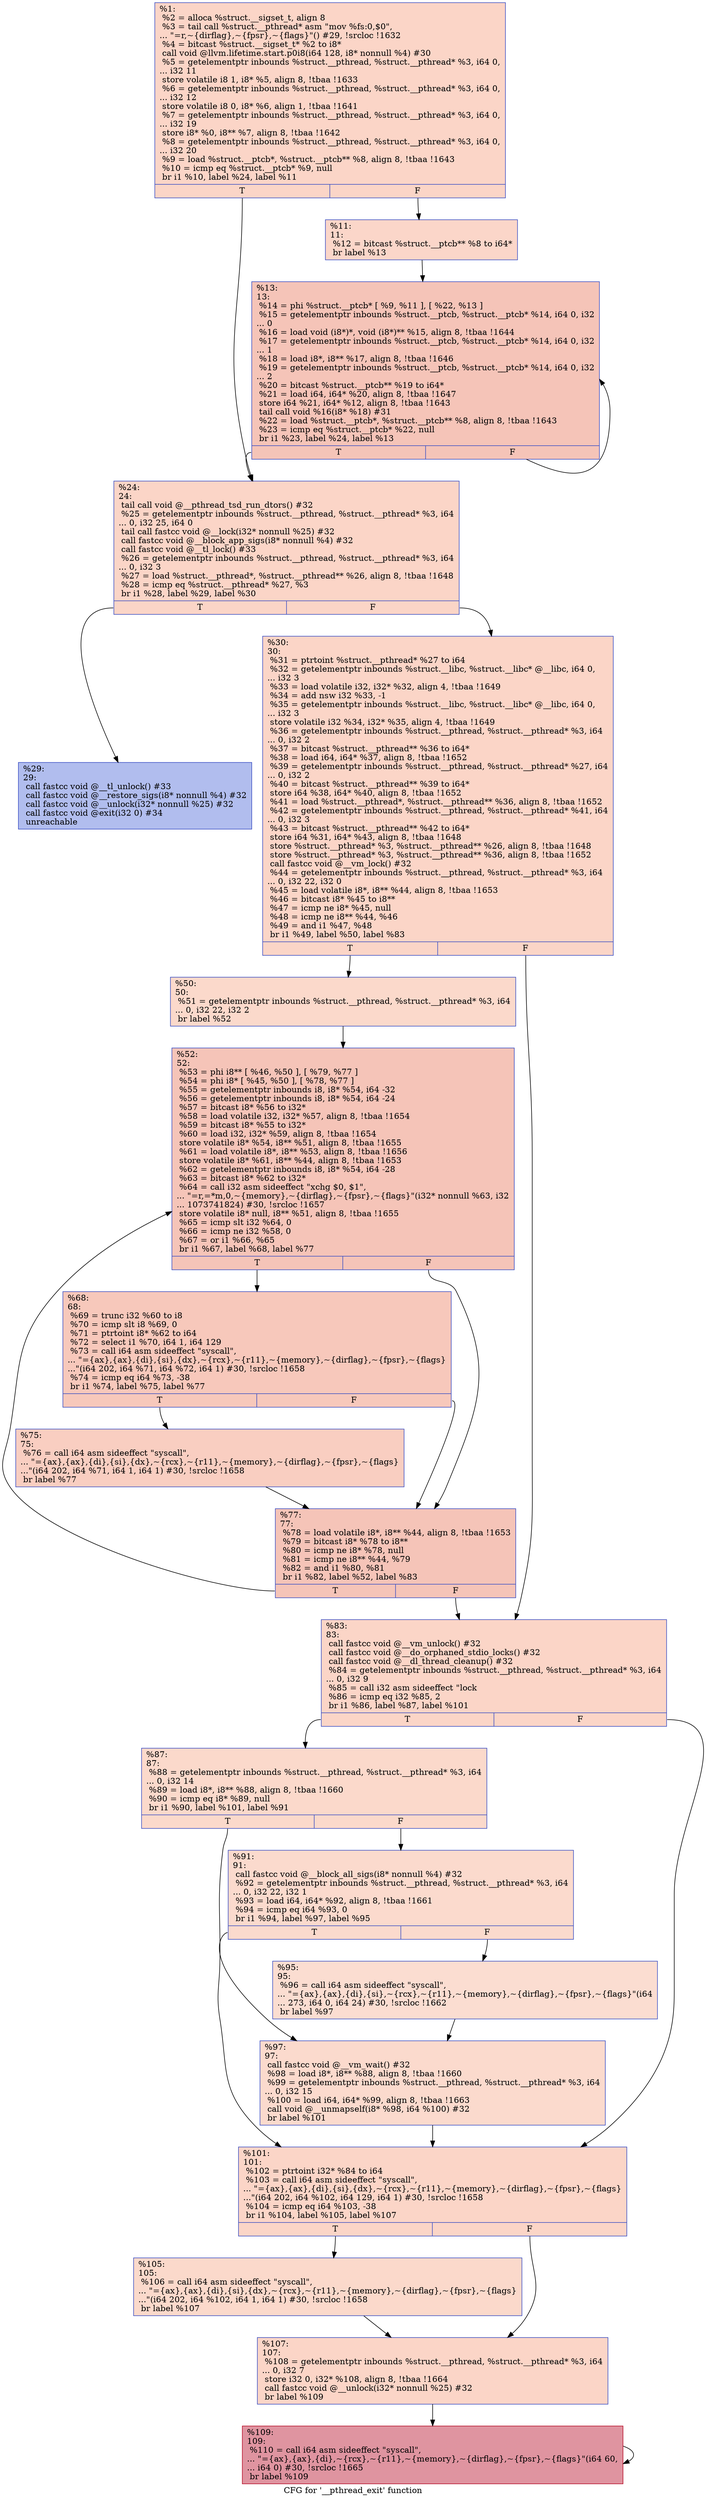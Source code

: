 digraph "CFG for '__pthread_exit' function" {
	label="CFG for '__pthread_exit' function";

	Node0x1748a20 [shape=record,color="#3d50c3ff", style=filled, fillcolor="#f5a08170",label="{%1:\l  %2 = alloca %struct.__sigset_t, align 8\l  %3 = tail call %struct.__pthread* asm \"mov %fs:0,$0\",\l... \"=r,~\{dirflag\},~\{fpsr\},~\{flags\}\"() #29, !srcloc !1632\l  %4 = bitcast %struct.__sigset_t* %2 to i8*\l  call void @llvm.lifetime.start.p0i8(i64 128, i8* nonnull %4) #30\l  %5 = getelementptr inbounds %struct.__pthread, %struct.__pthread* %3, i64 0,\l... i32 11\l  store volatile i8 1, i8* %5, align 8, !tbaa !1633\l  %6 = getelementptr inbounds %struct.__pthread, %struct.__pthread* %3, i64 0,\l... i32 12\l  store volatile i8 0, i8* %6, align 1, !tbaa !1641\l  %7 = getelementptr inbounds %struct.__pthread, %struct.__pthread* %3, i64 0,\l... i32 19\l  store i8* %0, i8** %7, align 8, !tbaa !1642\l  %8 = getelementptr inbounds %struct.__pthread, %struct.__pthread* %3, i64 0,\l... i32 20\l  %9 = load %struct.__ptcb*, %struct.__ptcb** %8, align 8, !tbaa !1643\l  %10 = icmp eq %struct.__ptcb* %9, null\l  br i1 %10, label %24, label %11\l|{<s0>T|<s1>F}}"];
	Node0x1748a20:s0 -> Node0x1749450;
	Node0x1748a20:s1 -> Node0x17493b0;
	Node0x17493b0 [shape=record,color="#3d50c3ff", style=filled, fillcolor="#f6a38570",label="{%11:\l11:                                               \l  %12 = bitcast %struct.__ptcb** %8 to i64*\l  br label %13\l}"];
	Node0x17493b0 -> Node0x1749400;
	Node0x1749400 [shape=record,color="#3d50c3ff", style=filled, fillcolor="#e97a5f70",label="{%13:\l13:                                               \l  %14 = phi %struct.__ptcb* [ %9, %11 ], [ %22, %13 ]\l  %15 = getelementptr inbounds %struct.__ptcb, %struct.__ptcb* %14, i64 0, i32\l... 0\l  %16 = load void (i8*)*, void (i8*)** %15, align 8, !tbaa !1644\l  %17 = getelementptr inbounds %struct.__ptcb, %struct.__ptcb* %14, i64 0, i32\l... 1\l  %18 = load i8*, i8** %17, align 8, !tbaa !1646\l  %19 = getelementptr inbounds %struct.__ptcb, %struct.__ptcb* %14, i64 0, i32\l... 2\l  %20 = bitcast %struct.__ptcb** %19 to i64*\l  %21 = load i64, i64* %20, align 8, !tbaa !1647\l  store i64 %21, i64* %12, align 8, !tbaa !1643\l  tail call void %16(i8* %18) #31\l  %22 = load %struct.__ptcb*, %struct.__ptcb** %8, align 8, !tbaa !1643\l  %23 = icmp eq %struct.__ptcb* %22, null\l  br i1 %23, label %24, label %13\l|{<s0>T|<s1>F}}"];
	Node0x1749400:s0 -> Node0x1749450;
	Node0x1749400:s1 -> Node0x1749400;
	Node0x1749450 [shape=record,color="#3d50c3ff", style=filled, fillcolor="#f5a08170",label="{%24:\l24:                                               \l  tail call void @__pthread_tsd_run_dtors() #32\l  %25 = getelementptr inbounds %struct.__pthread, %struct.__pthread* %3, i64\l... 0, i32 25, i64 0\l  tail call fastcc void @__lock(i32* nonnull %25) #32\l  call fastcc void @__block_app_sigs(i8* nonnull %4) #32\l  call fastcc void @__tl_lock() #33\l  %26 = getelementptr inbounds %struct.__pthread, %struct.__pthread* %3, i64\l... 0, i32 3\l  %27 = load %struct.__pthread*, %struct.__pthread** %26, align 8, !tbaa !1648\l  %28 = icmp eq %struct.__pthread* %27, %3\l  br i1 %28, label %29, label %30\l|{<s0>T|<s1>F}}"];
	Node0x1749450:s0 -> Node0x17494a0;
	Node0x1749450:s1 -> Node0x17494f0;
	Node0x17494a0 [shape=record,color="#3d50c3ff", style=filled, fillcolor="#4f69d970",label="{%29:\l29:                                               \l  call fastcc void @__tl_unlock() #33\l  call fastcc void @__restore_sigs(i8* nonnull %4) #32\l  call fastcc void @__unlock(i32* nonnull %25) #32\l  call fastcc void @exit(i32 0) #34\l  unreachable\l}"];
	Node0x17494f0 [shape=record,color="#3d50c3ff", style=filled, fillcolor="#f5a08170",label="{%30:\l30:                                               \l  %31 = ptrtoint %struct.__pthread* %27 to i64\l  %32 = getelementptr inbounds %struct.__libc, %struct.__libc* @__libc, i64 0,\l... i32 3\l  %33 = load volatile i32, i32* %32, align 4, !tbaa !1649\l  %34 = add nsw i32 %33, -1\l  %35 = getelementptr inbounds %struct.__libc, %struct.__libc* @__libc, i64 0,\l... i32 3\l  store volatile i32 %34, i32* %35, align 4, !tbaa !1649\l  %36 = getelementptr inbounds %struct.__pthread, %struct.__pthread* %3, i64\l... 0, i32 2\l  %37 = bitcast %struct.__pthread** %36 to i64*\l  %38 = load i64, i64* %37, align 8, !tbaa !1652\l  %39 = getelementptr inbounds %struct.__pthread, %struct.__pthread* %27, i64\l... 0, i32 2\l  %40 = bitcast %struct.__pthread** %39 to i64*\l  store i64 %38, i64* %40, align 8, !tbaa !1652\l  %41 = load %struct.__pthread*, %struct.__pthread** %36, align 8, !tbaa !1652\l  %42 = getelementptr inbounds %struct.__pthread, %struct.__pthread* %41, i64\l... 0, i32 3\l  %43 = bitcast %struct.__pthread** %42 to i64*\l  store i64 %31, i64* %43, align 8, !tbaa !1648\l  store %struct.__pthread* %3, %struct.__pthread** %26, align 8, !tbaa !1648\l  store %struct.__pthread* %3, %struct.__pthread** %36, align 8, !tbaa !1652\l  call fastcc void @__vm_lock() #32\l  %44 = getelementptr inbounds %struct.__pthread, %struct.__pthread* %3, i64\l... 0, i32 22, i32 0\l  %45 = load volatile i8*, i8** %44, align 8, !tbaa !1653\l  %46 = bitcast i8* %45 to i8**\l  %47 = icmp ne i8* %45, null\l  %48 = icmp ne i8** %44, %46\l  %49 = and i1 %47, %48\l  br i1 %49, label %50, label %83\l|{<s0>T|<s1>F}}"];
	Node0x17494f0:s0 -> Node0x1749540;
	Node0x17494f0:s1 -> Node0x17496d0;
	Node0x1749540 [shape=record,color="#3d50c3ff", style=filled, fillcolor="#f7a88970",label="{%50:\l50:                                               \l  %51 = getelementptr inbounds %struct.__pthread, %struct.__pthread* %3, i64\l... 0, i32 22, i32 2\l  br label %52\l}"];
	Node0x1749540 -> Node0x1749590;
	Node0x1749590 [shape=record,color="#3d50c3ff", style=filled, fillcolor="#e97a5f70",label="{%52:\l52:                                               \l  %53 = phi i8** [ %46, %50 ], [ %79, %77 ]\l  %54 = phi i8* [ %45, %50 ], [ %78, %77 ]\l  %55 = getelementptr inbounds i8, i8* %54, i64 -32\l  %56 = getelementptr inbounds i8, i8* %54, i64 -24\l  %57 = bitcast i8* %56 to i32*\l  %58 = load volatile i32, i32* %57, align 8, !tbaa !1654\l  %59 = bitcast i8* %55 to i32*\l  %60 = load i32, i32* %59, align 8, !tbaa !1654\l  store volatile i8* %54, i8** %51, align 8, !tbaa !1655\l  %61 = load volatile i8*, i8** %53, align 8, !tbaa !1656\l  store volatile i8* %61, i8** %44, align 8, !tbaa !1653\l  %62 = getelementptr inbounds i8, i8* %54, i64 -28\l  %63 = bitcast i8* %62 to i32*\l  %64 = call i32 asm sideeffect \"xchg $0, $1\",\l... \"=r,=*m,0,~\{memory\},~\{dirflag\},~\{fpsr\},~\{flags\}\"(i32* nonnull %63, i32\l... 1073741824) #30, !srcloc !1657\l  store volatile i8* null, i8** %51, align 8, !tbaa !1655\l  %65 = icmp slt i32 %64, 0\l  %66 = icmp ne i32 %58, 0\l  %67 = or i1 %66, %65\l  br i1 %67, label %68, label %77\l|{<s0>T|<s1>F}}"];
	Node0x1749590:s0 -> Node0x17495e0;
	Node0x1749590:s1 -> Node0x1749680;
	Node0x17495e0 [shape=record,color="#3d50c3ff", style=filled, fillcolor="#ed836670",label="{%68:\l68:                                               \l  %69 = trunc i32 %60 to i8\l  %70 = icmp slt i8 %69, 0\l  %71 = ptrtoint i8* %62 to i64\l  %72 = select i1 %70, i64 1, i64 129\l  %73 = call i64 asm sideeffect \"syscall\",\l... \"=\{ax\},\{ax\},\{di\},\{si\},\{dx\},~\{rcx\},~\{r11\},~\{memory\},~\{dirflag\},~\{fpsr\},~\{flags\}\l...\"(i64 202, i64 %71, i64 %72, i64 1) #30, !srcloc !1658\l  %74 = icmp eq i64 %73, -38\l  br i1 %74, label %75, label %77\l|{<s0>T|<s1>F}}"];
	Node0x17495e0:s0 -> Node0x1749630;
	Node0x17495e0:s1 -> Node0x1749680;
	Node0x1749630 [shape=record,color="#3d50c3ff", style=filled, fillcolor="#f2907270",label="{%75:\l75:                                               \l  %76 = call i64 asm sideeffect \"syscall\",\l... \"=\{ax\},\{ax\},\{di\},\{si\},\{dx\},~\{rcx\},~\{r11\},~\{memory\},~\{dirflag\},~\{fpsr\},~\{flags\}\l...\"(i64 202, i64 %71, i64 1, i64 1) #30, !srcloc !1658\l  br label %77\l}"];
	Node0x1749630 -> Node0x1749680;
	Node0x1749680 [shape=record,color="#3d50c3ff", style=filled, fillcolor="#e97a5f70",label="{%77:\l77:                                               \l  %78 = load volatile i8*, i8** %44, align 8, !tbaa !1653\l  %79 = bitcast i8* %78 to i8**\l  %80 = icmp ne i8* %78, null\l  %81 = icmp ne i8** %44, %79\l  %82 = and i1 %80, %81\l  br i1 %82, label %52, label %83\l|{<s0>T|<s1>F}}"];
	Node0x1749680:s0 -> Node0x1749590;
	Node0x1749680:s1 -> Node0x17496d0;
	Node0x17496d0 [shape=record,color="#3d50c3ff", style=filled, fillcolor="#f5a08170",label="{%83:\l83:                                               \l  call fastcc void @__vm_unlock() #32\l  call fastcc void @__do_orphaned_stdio_locks() #32\l  call fastcc void @__dl_thread_cleanup() #32\l  %84 = getelementptr inbounds %struct.__pthread, %struct.__pthread* %3, i64\l... 0, i32 9\l  %85 = call i32 asm sideeffect \"lock \l  %86 = icmp eq i32 %85, 2\l  br i1 %86, label %87, label %101\l|{<s0>T|<s1>F}}"];
	Node0x17496d0:s0 -> Node0x1749720;
	Node0x17496d0:s1 -> Node0x1749860;
	Node0x1749720 [shape=record,color="#3d50c3ff", style=filled, fillcolor="#f7a88970",label="{%87:\l87:                                               \l  %88 = getelementptr inbounds %struct.__pthread, %struct.__pthread* %3, i64\l... 0, i32 14\l  %89 = load i8*, i8** %88, align 8, !tbaa !1660\l  %90 = icmp eq i8* %89, null\l  br i1 %90, label %101, label %91\l|{<s0>T|<s1>F}}"];
	Node0x1749720:s0 -> Node0x1749860;
	Node0x1749720:s1 -> Node0x1749770;
	Node0x1749770 [shape=record,color="#3d50c3ff", style=filled, fillcolor="#f7ac8e70",label="{%91:\l91:                                               \l  call fastcc void @__block_all_sigs(i8* nonnull %4) #32\l  %92 = getelementptr inbounds %struct.__pthread, %struct.__pthread* %3, i64\l... 0, i32 22, i32 1\l  %93 = load i64, i64* %92, align 8, !tbaa !1661\l  %94 = icmp eq i64 %93, 0\l  br i1 %94, label %97, label %95\l|{<s0>T|<s1>F}}"];
	Node0x1749770:s0 -> Node0x1749810;
	Node0x1749770:s1 -> Node0x17497c0;
	Node0x17497c0 [shape=record,color="#3d50c3ff", style=filled, fillcolor="#f7b39670",label="{%95:\l95:                                               \l  %96 = call i64 asm sideeffect \"syscall\",\l... \"=\{ax\},\{ax\},\{di\},\{si\},~\{rcx\},~\{r11\},~\{memory\},~\{dirflag\},~\{fpsr\},~\{flags\}\"(i64\l... 273, i64 0, i64 24) #30, !srcloc !1662\l  br label %97\l}"];
	Node0x17497c0 -> Node0x1749810;
	Node0x1749810 [shape=record,color="#3d50c3ff", style=filled, fillcolor="#f7ac8e70",label="{%97:\l97:                                               \l  call fastcc void @__vm_wait() #32\l  %98 = load i8*, i8** %88, align 8, !tbaa !1660\l  %99 = getelementptr inbounds %struct.__pthread, %struct.__pthread* %3, i64\l... 0, i32 15\l  %100 = load i64, i64* %99, align 8, !tbaa !1663\l  call void @__unmapself(i8* %98, i64 %100) #32\l  br label %101\l}"];
	Node0x1749810 -> Node0x1749860;
	Node0x1749860 [shape=record,color="#3d50c3ff", style=filled, fillcolor="#f5a08170",label="{%101:\l101:                                              \l  %102 = ptrtoint i32* %84 to i64\l  %103 = call i64 asm sideeffect \"syscall\",\l... \"=\{ax\},\{ax\},\{di\},\{si\},\{dx\},~\{rcx\},~\{r11\},~\{memory\},~\{dirflag\},~\{fpsr\},~\{flags\}\l...\"(i64 202, i64 %102, i64 129, i64 1) #30, !srcloc !1658\l  %104 = icmp eq i64 %103, -38\l  br i1 %104, label %105, label %107\l|{<s0>T|<s1>F}}"];
	Node0x1749860:s0 -> Node0x17498b0;
	Node0x1749860:s1 -> Node0x1749900;
	Node0x17498b0 [shape=record,color="#3d50c3ff", style=filled, fillcolor="#f7a88970",label="{%105:\l105:                                              \l  %106 = call i64 asm sideeffect \"syscall\",\l... \"=\{ax\},\{ax\},\{di\},\{si\},\{dx\},~\{rcx\},~\{r11\},~\{memory\},~\{dirflag\},~\{fpsr\},~\{flags\}\l...\"(i64 202, i64 %102, i64 1, i64 1) #30, !srcloc !1658\l  br label %107\l}"];
	Node0x17498b0 -> Node0x1749900;
	Node0x1749900 [shape=record,color="#3d50c3ff", style=filled, fillcolor="#f5a08170",label="{%107:\l107:                                              \l  %108 = getelementptr inbounds %struct.__pthread, %struct.__pthread* %3, i64\l... 0, i32 7\l  store i32 0, i32* %108, align 8, !tbaa !1664\l  call fastcc void @__unlock(i32* nonnull %25) #32\l  br label %109\l}"];
	Node0x1749900 -> Node0x1749950;
	Node0x1749950 [shape=record,color="#b70d28ff", style=filled, fillcolor="#b70d2870",label="{%109:\l109:                                              \l  %110 = call i64 asm sideeffect \"syscall\",\l... \"=\{ax\},\{ax\},\{di\},~\{rcx\},~\{r11\},~\{memory\},~\{dirflag\},~\{fpsr\},~\{flags\}\"(i64 60,\l... i64 0) #30, !srcloc !1665\l  br label %109\l}"];
	Node0x1749950 -> Node0x1749950;
}
